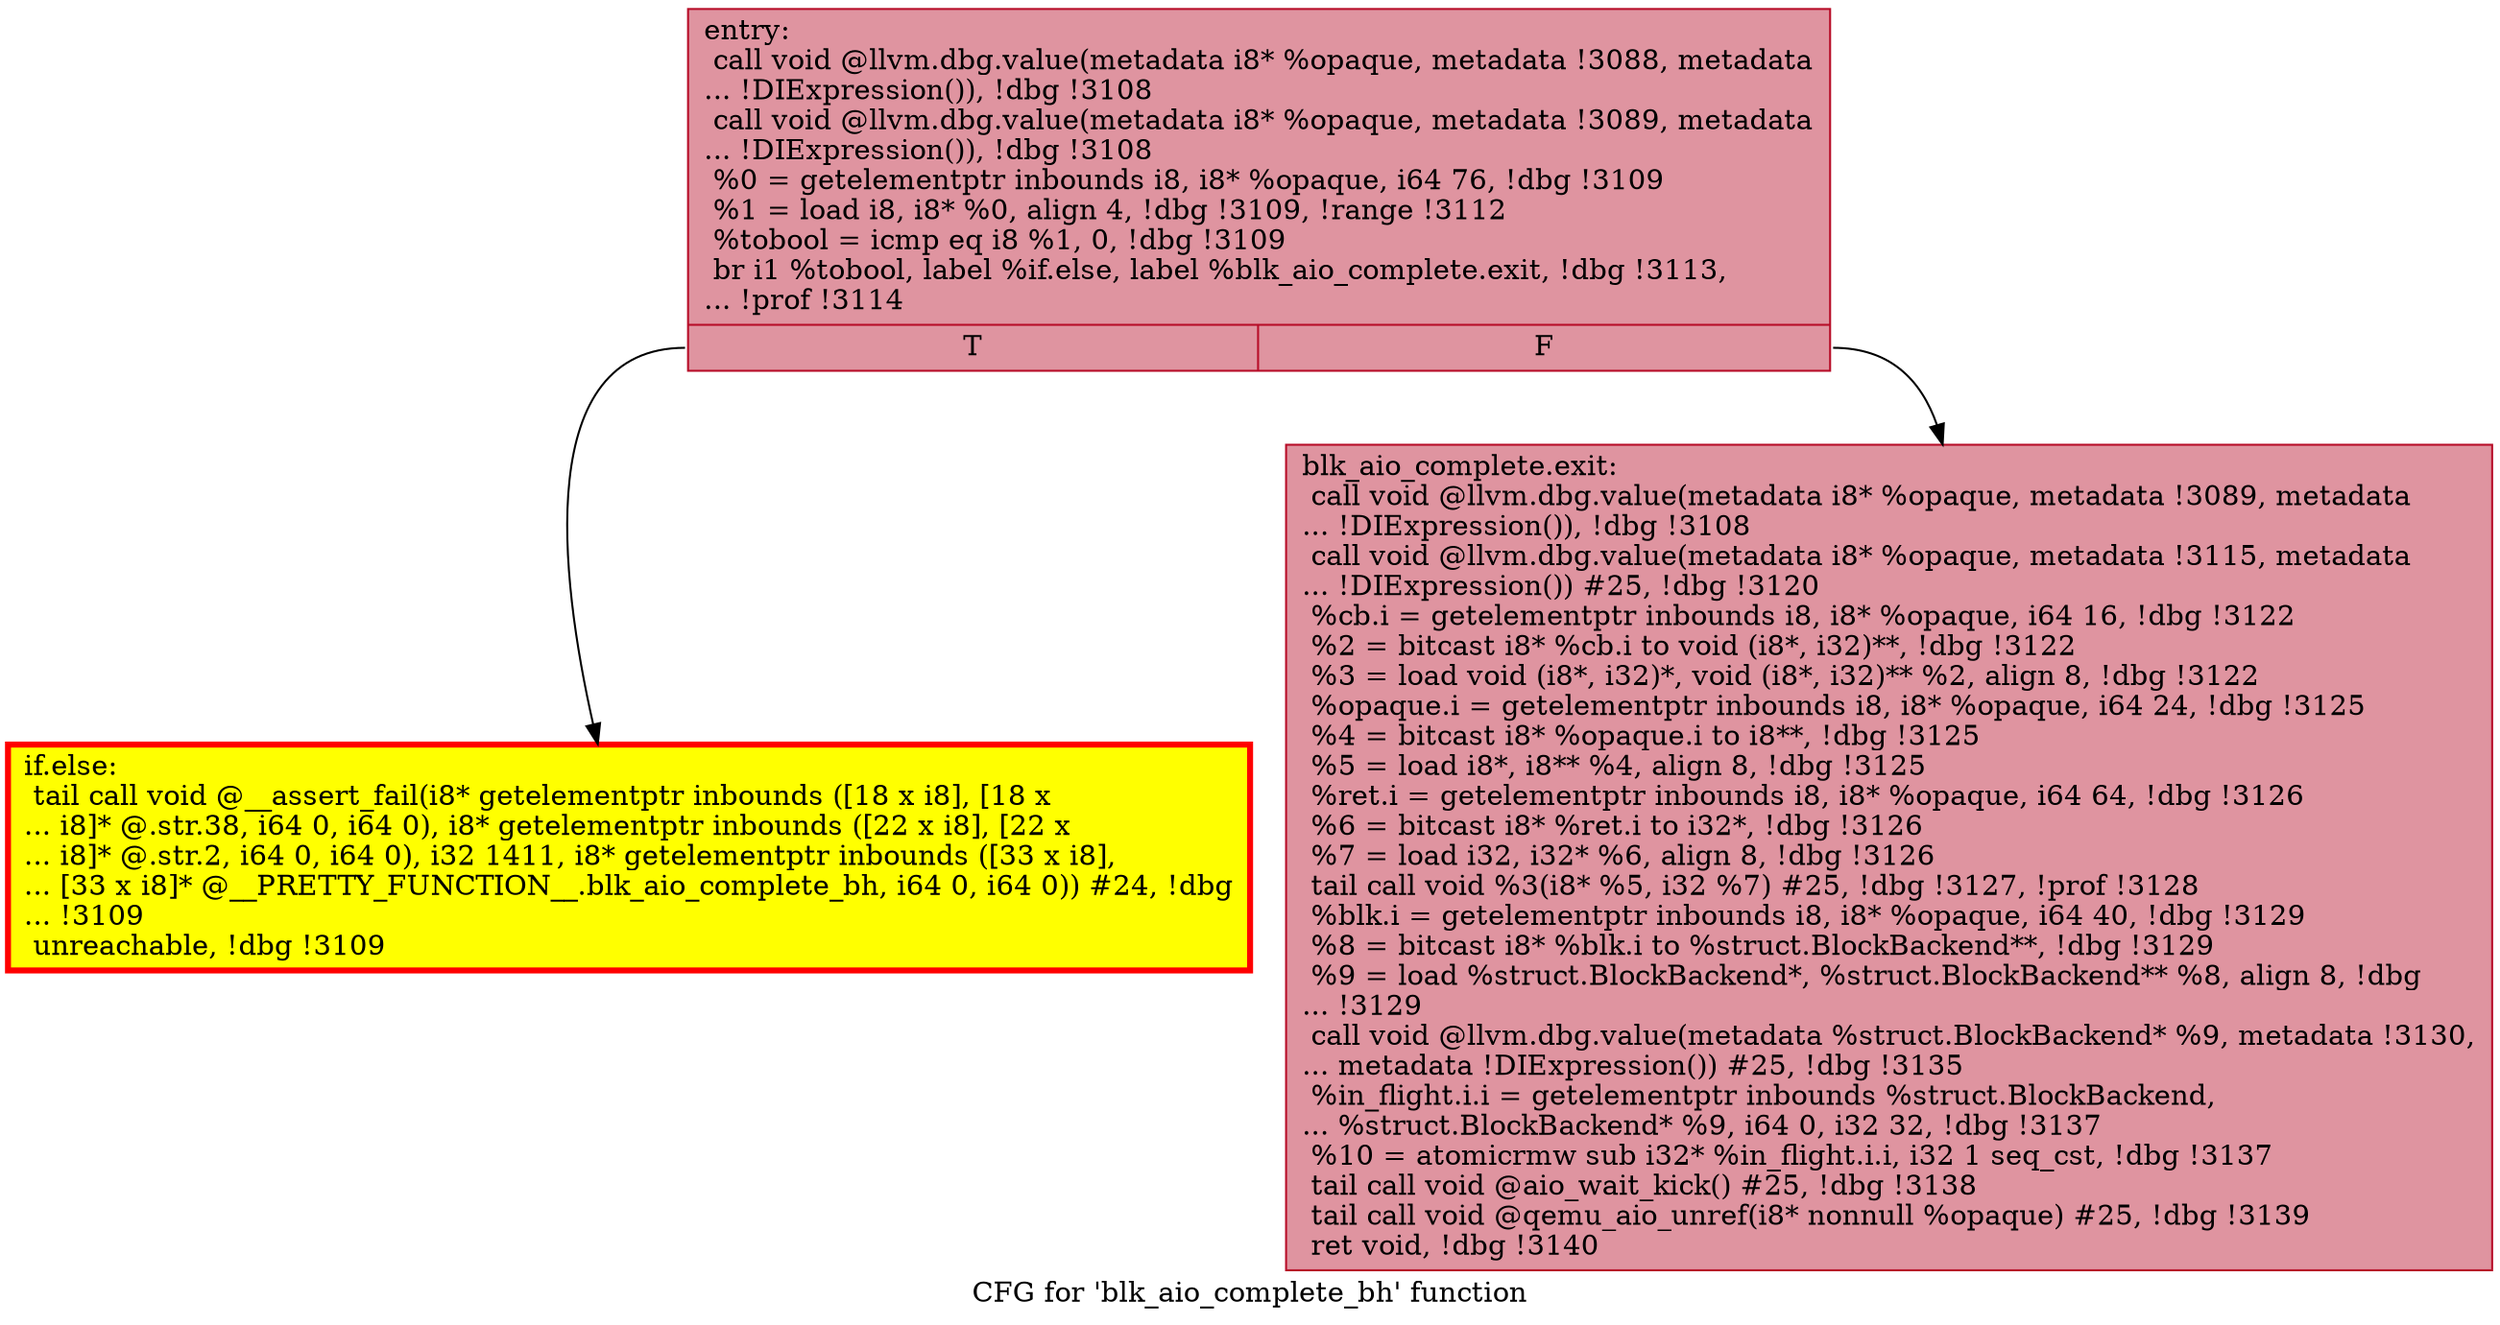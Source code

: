 digraph "CFG for 'blk_aio_complete_bh' function" {
	label="CFG for 'blk_aio_complete_bh' function";

	Node0x55d70fe75d00 [shape=record,color="#b70d28ff", style=filled, fillcolor="#b70d2870",label="{entry:\l  call void @llvm.dbg.value(metadata i8* %opaque, metadata !3088, metadata\l... !DIExpression()), !dbg !3108\l  call void @llvm.dbg.value(metadata i8* %opaque, metadata !3089, metadata\l... !DIExpression()), !dbg !3108\l  %0 = getelementptr inbounds i8, i8* %opaque, i64 76, !dbg !3109\l  %1 = load i8, i8* %0, align 4, !dbg !3109, !range !3112\l  %tobool = icmp eq i8 %1, 0, !dbg !3109\l  br i1 %tobool, label %if.else, label %blk_aio_complete.exit, !dbg !3113,\l... !prof !3114\l|{<s0>T|<s1>F}}"];
	Node0x55d70fe75d00:s0 -> Node0x55d70fe6f730;
	Node0x55d70fe75d00:s1 -> Node0x55d70fe689b0;
	Node0x55d70fe6f730 [shape=record,penwidth=3.0, style="filled", color="red", fillcolor="yellow",label="{if.else:                                          \l  tail call void @__assert_fail(i8* getelementptr inbounds ([18 x i8], [18 x\l... i8]* @.str.38, i64 0, i64 0), i8* getelementptr inbounds ([22 x i8], [22 x\l... i8]* @.str.2, i64 0, i64 0), i32 1411, i8* getelementptr inbounds ([33 x i8],\l... [33 x i8]* @__PRETTY_FUNCTION__.blk_aio_complete_bh, i64 0, i64 0)) #24, !dbg\l... !3109\l  unreachable, !dbg !3109\l}"];
	Node0x55d70fe689b0 [shape=record,color="#b70d28ff", style=filled, fillcolor="#b70d2870",label="{blk_aio_complete.exit:                            \l  call void @llvm.dbg.value(metadata i8* %opaque, metadata !3089, metadata\l... !DIExpression()), !dbg !3108\l  call void @llvm.dbg.value(metadata i8* %opaque, metadata !3115, metadata\l... !DIExpression()) #25, !dbg !3120\l  %cb.i = getelementptr inbounds i8, i8* %opaque, i64 16, !dbg !3122\l  %2 = bitcast i8* %cb.i to void (i8*, i32)**, !dbg !3122\l  %3 = load void (i8*, i32)*, void (i8*, i32)** %2, align 8, !dbg !3122\l  %opaque.i = getelementptr inbounds i8, i8* %opaque, i64 24, !dbg !3125\l  %4 = bitcast i8* %opaque.i to i8**, !dbg !3125\l  %5 = load i8*, i8** %4, align 8, !dbg !3125\l  %ret.i = getelementptr inbounds i8, i8* %opaque, i64 64, !dbg !3126\l  %6 = bitcast i8* %ret.i to i32*, !dbg !3126\l  %7 = load i32, i32* %6, align 8, !dbg !3126\l  tail call void %3(i8* %5, i32 %7) #25, !dbg !3127, !prof !3128\l  %blk.i = getelementptr inbounds i8, i8* %opaque, i64 40, !dbg !3129\l  %8 = bitcast i8* %blk.i to %struct.BlockBackend**, !dbg !3129\l  %9 = load %struct.BlockBackend*, %struct.BlockBackend** %8, align 8, !dbg\l... !3129\l  call void @llvm.dbg.value(metadata %struct.BlockBackend* %9, metadata !3130,\l... metadata !DIExpression()) #25, !dbg !3135\l  %in_flight.i.i = getelementptr inbounds %struct.BlockBackend,\l... %struct.BlockBackend* %9, i64 0, i32 32, !dbg !3137\l  %10 = atomicrmw sub i32* %in_flight.i.i, i32 1 seq_cst, !dbg !3137\l  tail call void @aio_wait_kick() #25, !dbg !3138\l  tail call void @qemu_aio_unref(i8* nonnull %opaque) #25, !dbg !3139\l  ret void, !dbg !3140\l}"];
}
